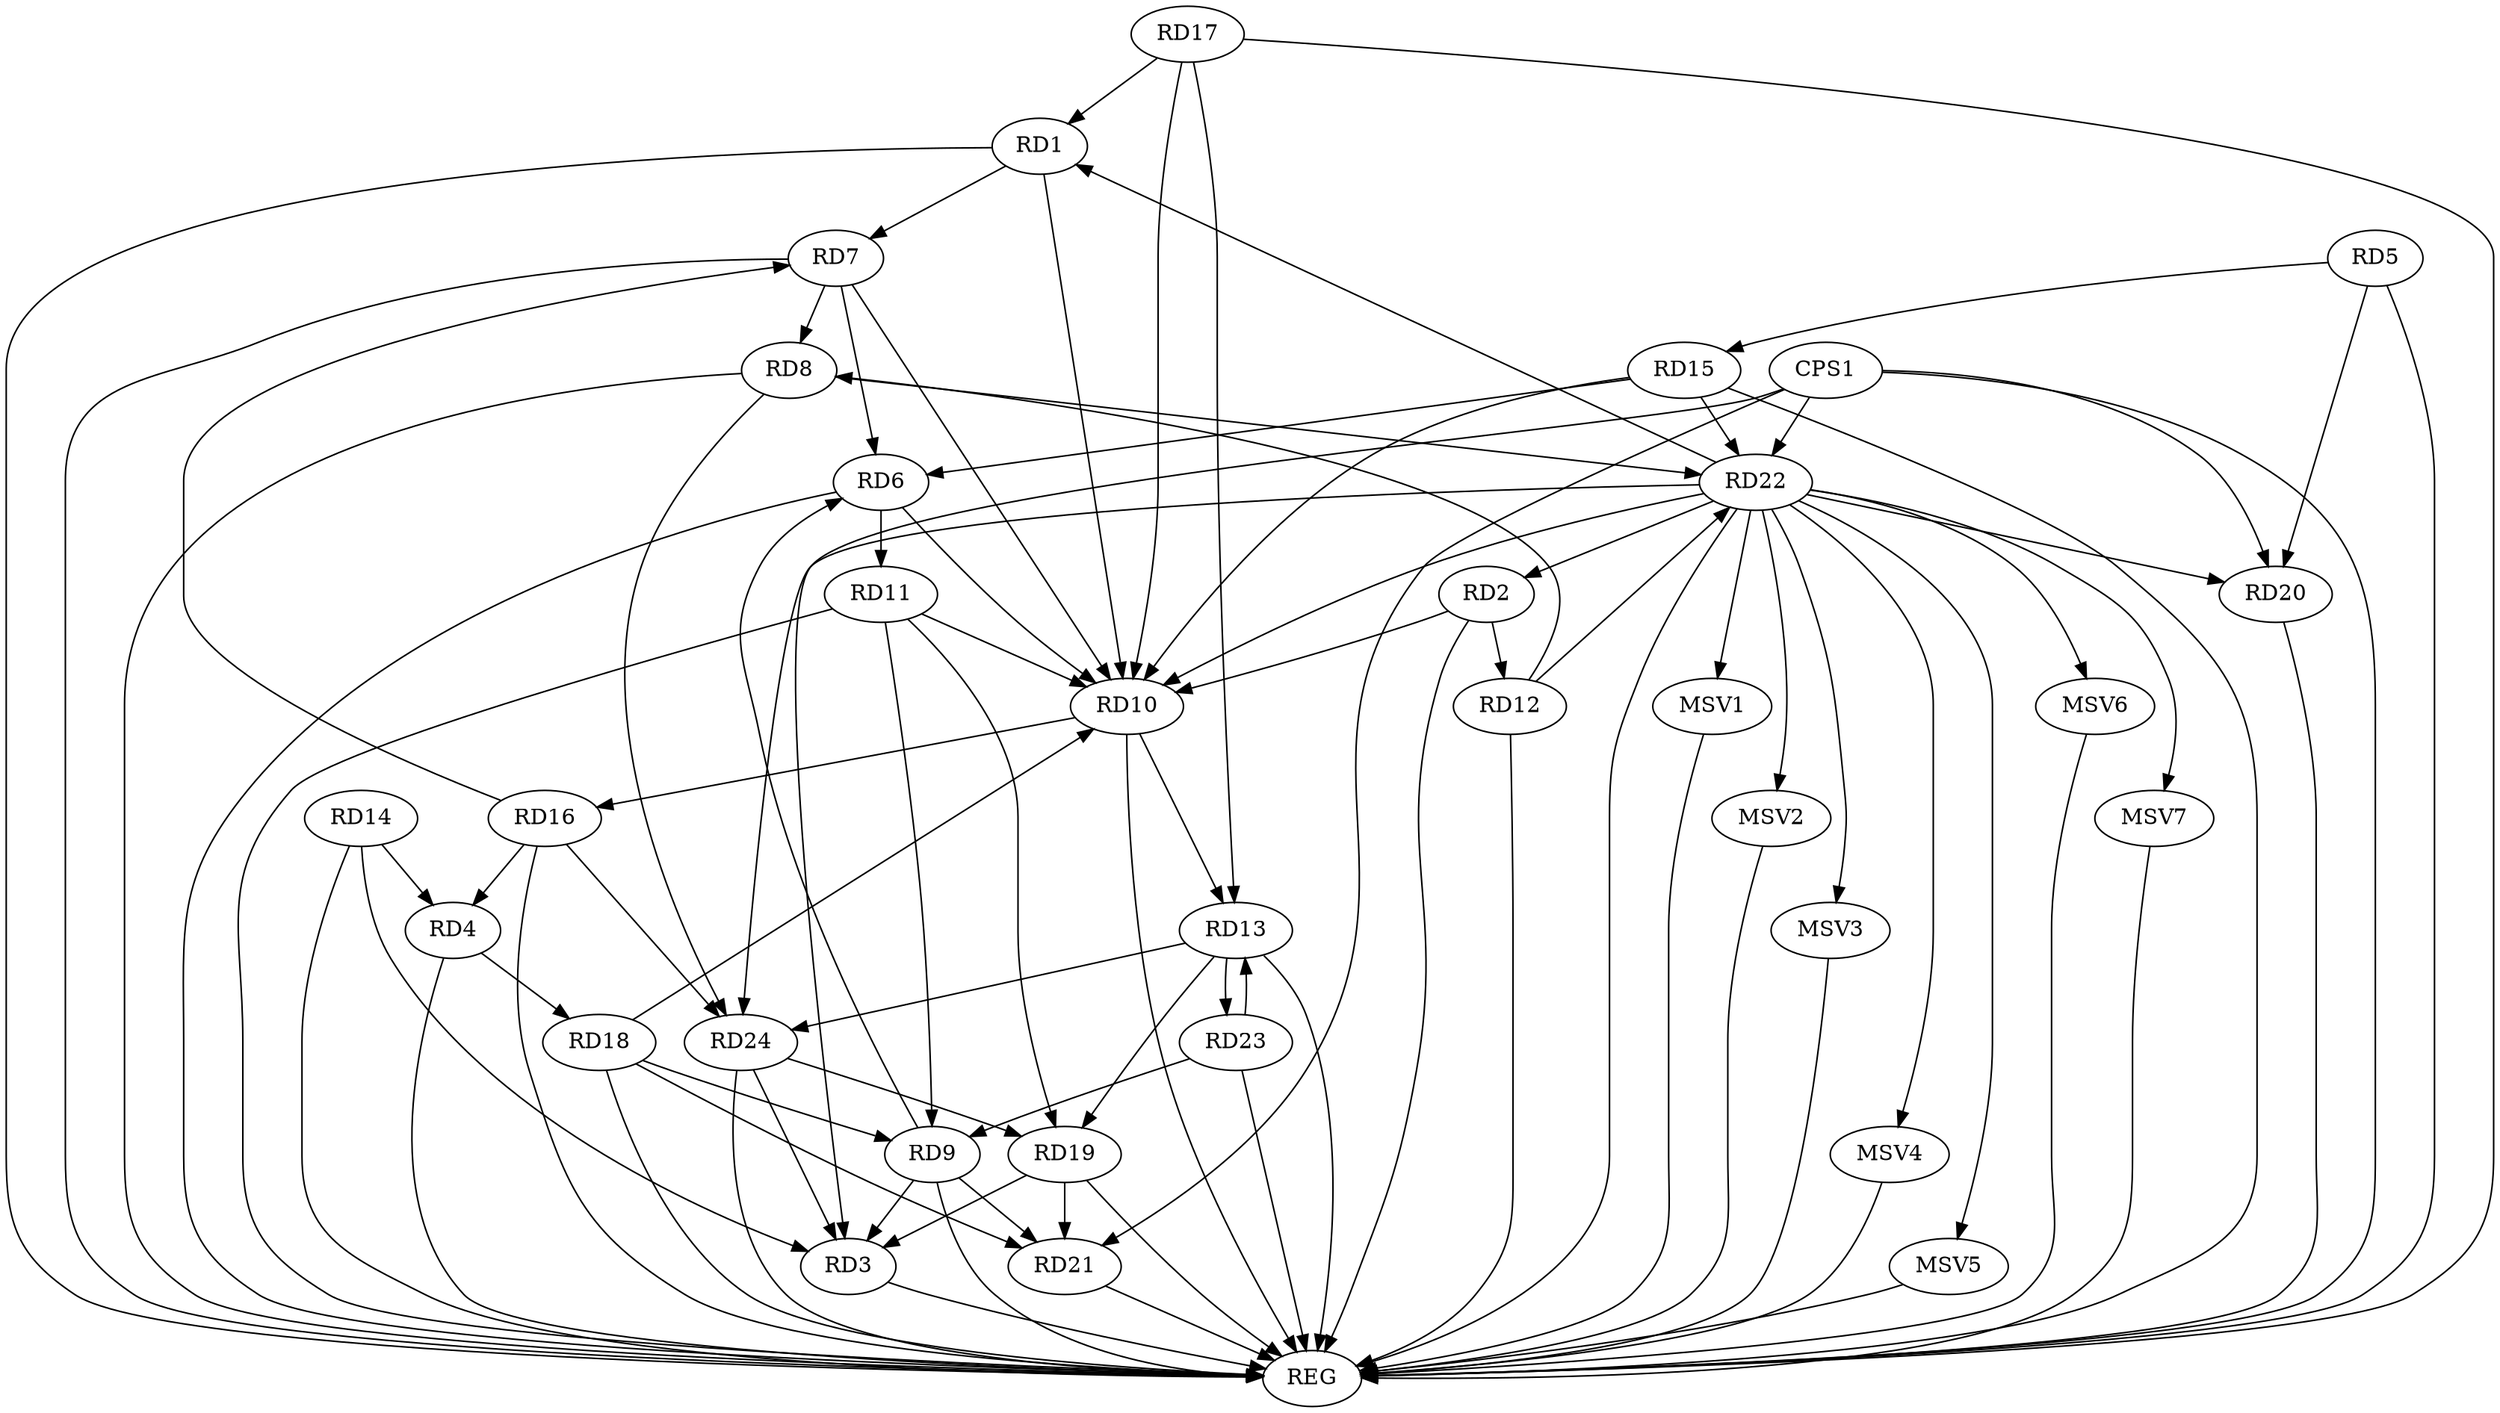 strict digraph G {
  RD1 [ label="RD1" ];
  RD2 [ label="RD2" ];
  RD3 [ label="RD3" ];
  RD4 [ label="RD4" ];
  RD5 [ label="RD5" ];
  RD6 [ label="RD6" ];
  RD7 [ label="RD7" ];
  RD8 [ label="RD8" ];
  RD9 [ label="RD9" ];
  RD10 [ label="RD10" ];
  RD11 [ label="RD11" ];
  RD12 [ label="RD12" ];
  RD13 [ label="RD13" ];
  RD14 [ label="RD14" ];
  RD15 [ label="RD15" ];
  RD16 [ label="RD16" ];
  RD17 [ label="RD17" ];
  RD18 [ label="RD18" ];
  RD19 [ label="RD19" ];
  RD20 [ label="RD20" ];
  RD21 [ label="RD21" ];
  RD22 [ label="RD22" ];
  RD23 [ label="RD23" ];
  RD24 [ label="RD24" ];
  CPS1 [ label="CPS1" ];
  REG [ label="REG" ];
  MSV1 [ label="MSV1" ];
  MSV2 [ label="MSV2" ];
  MSV3 [ label="MSV3" ];
  MSV4 [ label="MSV4" ];
  MSV5 [ label="MSV5" ];
  MSV6 [ label="MSV6" ];
  MSV7 [ label="MSV7" ];
  RD1 -> RD7;
  RD1 -> RD10;
  RD17 -> RD1;
  RD22 -> RD1;
  RD2 -> RD10;
  RD2 -> RD12;
  RD22 -> RD2;
  RD9 -> RD3;
  RD14 -> RD3;
  RD19 -> RD3;
  RD24 -> RD3;
  RD14 -> RD4;
  RD16 -> RD4;
  RD4 -> RD18;
  RD5 -> RD15;
  RD5 -> RD20;
  RD7 -> RD6;
  RD9 -> RD6;
  RD6 -> RD10;
  RD6 -> RD11;
  RD15 -> RD6;
  RD7 -> RD8;
  RD7 -> RD10;
  RD16 -> RD7;
  RD12 -> RD8;
  RD8 -> RD22;
  RD8 -> RD24;
  RD11 -> RD9;
  RD18 -> RD9;
  RD9 -> RD21;
  RD23 -> RD9;
  RD11 -> RD10;
  RD10 -> RD13;
  RD15 -> RD10;
  RD10 -> RD16;
  RD17 -> RD10;
  RD18 -> RD10;
  RD22 -> RD10;
  RD11 -> RD19;
  RD12 -> RD22;
  RD17 -> RD13;
  RD13 -> RD19;
  RD13 -> RD23;
  RD23 -> RD13;
  RD13 -> RD24;
  RD15 -> RD22;
  RD16 -> RD24;
  RD18 -> RD21;
  RD19 -> RD21;
  RD24 -> RD19;
  RD22 -> RD20;
  RD22 -> RD24;
  CPS1 -> RD3;
  CPS1 -> RD20;
  CPS1 -> RD21;
  CPS1 -> RD22;
  RD1 -> REG;
  RD2 -> REG;
  RD3 -> REG;
  RD4 -> REG;
  RD5 -> REG;
  RD6 -> REG;
  RD7 -> REG;
  RD8 -> REG;
  RD9 -> REG;
  RD10 -> REG;
  RD11 -> REG;
  RD12 -> REG;
  RD13 -> REG;
  RD14 -> REG;
  RD15 -> REG;
  RD16 -> REG;
  RD17 -> REG;
  RD18 -> REG;
  RD19 -> REG;
  RD20 -> REG;
  RD21 -> REG;
  RD22 -> REG;
  RD23 -> REG;
  RD24 -> REG;
  CPS1 -> REG;
  RD22 -> MSV1;
  RD22 -> MSV2;
  MSV1 -> REG;
  MSV2 -> REG;
  RD22 -> MSV3;
  MSV3 -> REG;
  RD22 -> MSV4;
  RD22 -> MSV5;
  MSV4 -> REG;
  MSV5 -> REG;
  RD22 -> MSV6;
  MSV6 -> REG;
  RD22 -> MSV7;
  MSV7 -> REG;
}
